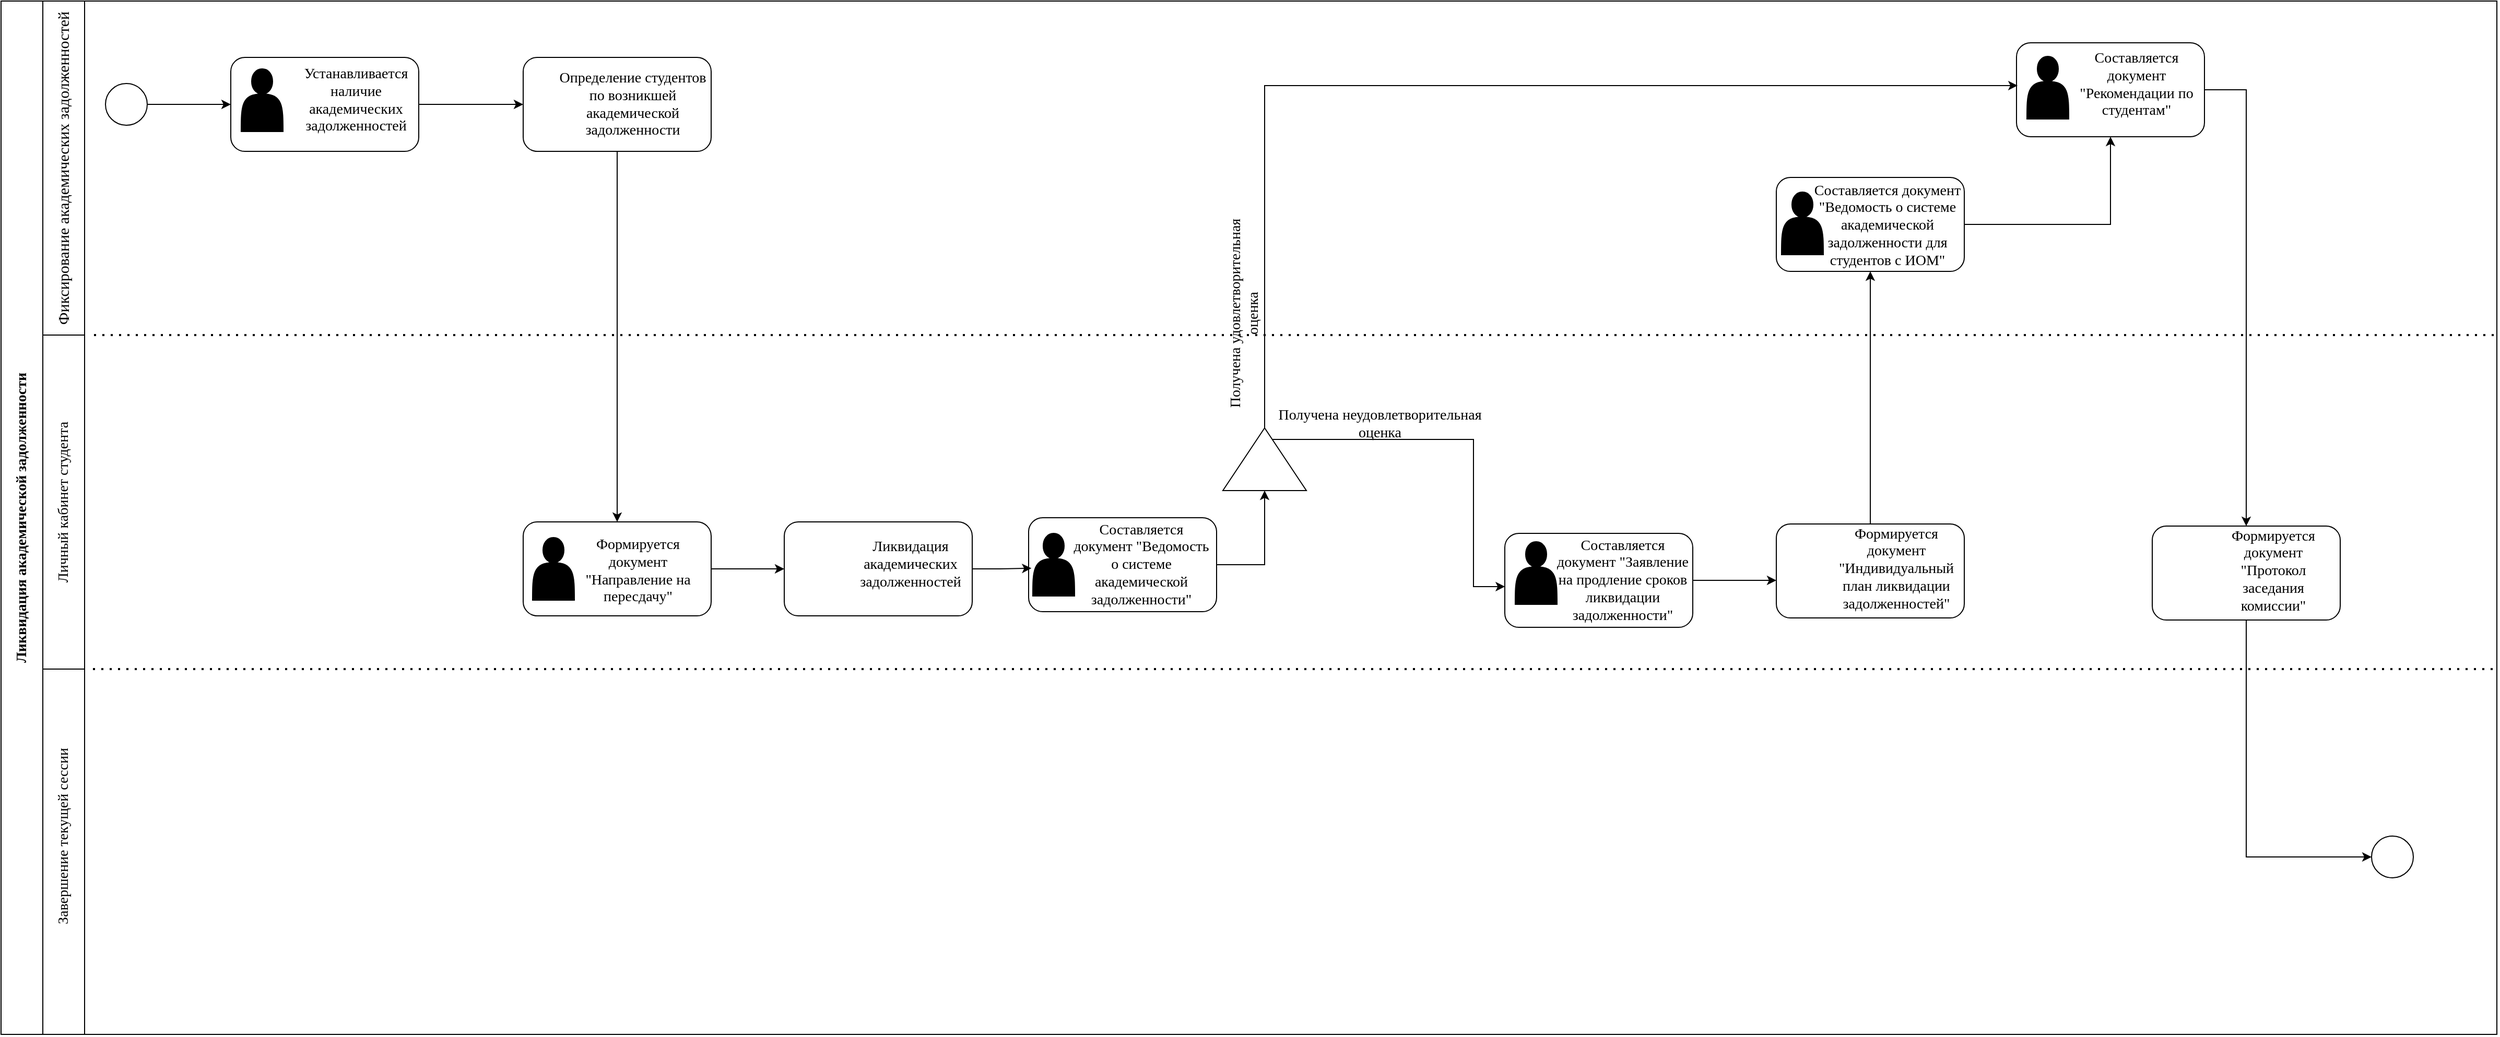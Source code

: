 <mxfile version="26.2.14">
  <diagram name="Страница — 1" id="hGediK6cKtecDrNxz5kt">
    <mxGraphModel dx="1426" dy="768" grid="1" gridSize="10" guides="1" tooltips="1" connect="1" arrows="1" fold="1" page="1" pageScale="1" pageWidth="827" pageHeight="1169" math="0" shadow="0">
      <root>
        <mxCell id="0" />
        <mxCell id="1" parent="0" />
        <mxCell id="lXRl14nX80XDygqNHP0N-2" value="&lt;font&gt;Ликвидация академической задолженности&lt;/font&gt;" style="swimlane;horizontal=0;whiteSpace=wrap;html=1;startSize=40;fontSize=14;fontFamily=Times New Roman;" parent="1" vertex="1">
          <mxGeometry x="370" y="80" width="2390" height="990" as="geometry" />
        </mxCell>
        <mxCell id="lXRl14nX80XDygqNHP0N-7" style="edgeStyle=orthogonalEdgeStyle;rounded=0;orthogonalLoop=1;jettySize=auto;html=1;entryX=0;entryY=0.5;entryDx=0;entryDy=0;fontSize=14;fontFamily=Times New Roman;" parent="lXRl14nX80XDygqNHP0N-2" source="lXRl14nX80XDygqNHP0N-1" target="lXRl14nX80XDygqNHP0N-6" edge="1">
          <mxGeometry relative="1" as="geometry" />
        </mxCell>
        <mxCell id="lXRl14nX80XDygqNHP0N-1" value="" style="ellipse;whiteSpace=wrap;html=1;aspect=fixed;fontSize=14;fontFamily=Times New Roman;" parent="lXRl14nX80XDygqNHP0N-2" vertex="1">
          <mxGeometry x="100" y="79" width="40" height="40" as="geometry" />
        </mxCell>
        <mxCell id="lXRl14nX80XDygqNHP0N-13" style="edgeStyle=orthogonalEdgeStyle;rounded=0;orthogonalLoop=1;jettySize=auto;html=1;entryX=0;entryY=0.5;entryDx=0;entryDy=0;fontSize=14;fontFamily=Times New Roman;" parent="lXRl14nX80XDygqNHP0N-2" source="lXRl14nX80XDygqNHP0N-6" target="lXRl14nX80XDygqNHP0N-28" edge="1">
          <mxGeometry relative="1" as="geometry">
            <mxPoint x="480" y="100" as="targetPoint" />
          </mxGeometry>
        </mxCell>
        <mxCell id="lXRl14nX80XDygqNHP0N-6" value="" style="rounded=1;whiteSpace=wrap;html=1;fontSize=14;fontFamily=Times New Roman;" parent="lXRl14nX80XDygqNHP0N-2" vertex="1">
          <mxGeometry x="220" y="54" width="180" height="90" as="geometry" />
        </mxCell>
        <mxCell id="lXRl14nX80XDygqNHP0N-8" value="Устанавливается наличие академических задолженностей" style="text;html=1;align=center;verticalAlign=middle;whiteSpace=wrap;rounded=0;fontSize=14;fontFamily=Times New Roman;" parent="lXRl14nX80XDygqNHP0N-2" vertex="1">
          <mxGeometry x="310" y="80" width="60" height="30" as="geometry" />
        </mxCell>
        <mxCell id="lXRl14nX80XDygqNHP0N-9" value="" style="shape=actor;whiteSpace=wrap;html=1;fillColor=#000000;fontSize=14;fontFamily=Times New Roman;" parent="lXRl14nX80XDygqNHP0N-2" vertex="1">
          <mxGeometry x="230" y="65" width="40" height="60" as="geometry" />
        </mxCell>
        <mxCell id="lXRl14nX80XDygqNHP0N-19" value="" style="endArrow=none;html=1;rounded=0;fontSize=14;fontFamily=Times New Roman;" parent="lXRl14nX80XDygqNHP0N-2" edge="1">
          <mxGeometry width="50" height="50" relative="1" as="geometry">
            <mxPoint x="40" y="640" as="sourcePoint" />
            <mxPoint x="80" y="640" as="targetPoint" />
          </mxGeometry>
        </mxCell>
        <mxCell id="lXRl14nX80XDygqNHP0N-20" value="&lt;span style=&quot;font-size: 15px; caret-color: rgb(0, 0, 0); white-space-collapse: preserve; background-color: rgb(255, 255, 255);&quot;&gt;Фиксирование академических задолженностей&lt;/span&gt;" style="text;html=1;align=center;verticalAlign=middle;whiteSpace=wrap;rounded=0;rotation=270;fontSize=14;fontFamily=Times New Roman;" parent="lXRl14nX80XDygqNHP0N-2" vertex="1">
          <mxGeometry x="-95" y="145" width="310" height="30" as="geometry" />
        </mxCell>
        <mxCell id="lXRl14nX80XDygqNHP0N-21" value="&lt;span style=&quot;color: rgb(0, 0, 0); font-style: normal; font-variant-ligatures: normal; font-variant-caps: normal; font-weight: 400; letter-spacing: normal; orphans: 2; text-indent: 0px; text-transform: none; widows: 2; word-spacing: 0px; -webkit-text-stroke-width: 0px; caret-color: rgb(0, 0, 0); white-space: pre-wrap; background-color: rgb(255, 255, 255); text-decoration-thickness: initial; text-decoration-style: initial; text-decoration-color: initial; float: none; display: inline !important;&quot;&gt;&lt;font&gt;Личный кабинет студента&lt;/font&gt;&lt;/span&gt;" style="text;html=1;align=center;verticalAlign=middle;whiteSpace=wrap;rounded=0;rotation=270;fontSize=14;fontFamily=Times New Roman;" parent="lXRl14nX80XDygqNHP0N-2" vertex="1">
          <mxGeometry x="-65" y="465" width="250" height="30" as="geometry" />
        </mxCell>
        <mxCell id="lXRl14nX80XDygqNHP0N-22" value="&lt;span&gt;Завершение текущей сессии&lt;/span&gt;" style="text;html=1;align=center;verticalAlign=middle;whiteSpace=wrap;rounded=0;rotation=270;fontSize=14;fontFamily=Times New Roman;" parent="lXRl14nX80XDygqNHP0N-2" vertex="1">
          <mxGeometry x="-45" y="785" width="210" height="30" as="geometry" />
        </mxCell>
        <mxCell id="zuz1BJk3kpaSrDafjvJY-3" style="edgeStyle=orthogonalEdgeStyle;rounded=0;orthogonalLoop=1;jettySize=auto;html=1;" parent="lXRl14nX80XDygqNHP0N-2" source="lXRl14nX80XDygqNHP0N-28" target="lXRl14nX80XDygqNHP0N-33" edge="1">
          <mxGeometry relative="1" as="geometry" />
        </mxCell>
        <mxCell id="lXRl14nX80XDygqNHP0N-28" value="" style="rounded=1;whiteSpace=wrap;html=1;fontSize=14;fontFamily=Times New Roman;" parent="lXRl14nX80XDygqNHP0N-2" vertex="1">
          <mxGeometry x="500" y="54" width="180" height="90" as="geometry" />
        </mxCell>
        <mxCell id="lXRl14nX80XDygqNHP0N-30" value="Определение студентов по возникшей академической задолженности" style="text;html=1;align=center;verticalAlign=middle;whiteSpace=wrap;rounded=0;fontSize=14;fontFamily=Times New Roman;" parent="lXRl14nX80XDygqNHP0N-2" vertex="1">
          <mxGeometry x="530" y="84" width="150" height="30" as="geometry" />
        </mxCell>
        <mxCell id="zuz1BJk3kpaSrDafjvJY-5" style="edgeStyle=orthogonalEdgeStyle;rounded=0;orthogonalLoop=1;jettySize=auto;html=1;entryX=0;entryY=0.5;entryDx=0;entryDy=0;" parent="lXRl14nX80XDygqNHP0N-2" source="lXRl14nX80XDygqNHP0N-33" target="zuz1BJk3kpaSrDafjvJY-4" edge="1">
          <mxGeometry relative="1" as="geometry" />
        </mxCell>
        <mxCell id="lXRl14nX80XDygqNHP0N-33" value="" style="rounded=1;whiteSpace=wrap;html=1;fontSize=14;fontFamily=Times New Roman;" parent="lXRl14nX80XDygqNHP0N-2" vertex="1">
          <mxGeometry x="500" y="499" width="180" height="90" as="geometry" />
        </mxCell>
        <mxCell id="lXRl14nX80XDygqNHP0N-61" value="&lt;font&gt;&lt;span&gt;Формируется документ &quot;Направление на пересдачу&quot;&lt;/span&gt;&lt;/font&gt;" style="text;html=1;align=center;verticalAlign=middle;whiteSpace=wrap;rounded=0;fontSize=14;fontFamily=Times New Roman;" parent="lXRl14nX80XDygqNHP0N-2" vertex="1">
          <mxGeometry x="540" y="531" width="140" height="30" as="geometry" />
        </mxCell>
        <mxCell id="8SZdbYfzi0waTWHuSit--15" style="edgeStyle=orthogonalEdgeStyle;rounded=0;orthogonalLoop=1;jettySize=auto;html=1;entryX=0;entryY=0.5;entryDx=0;entryDy=0;fontSize=14;fontFamily=Times New Roman;" parent="lXRl14nX80XDygqNHP0N-2" source="lXRl14nX80XDygqNHP0N-62" target="8SZdbYfzi0waTWHuSit--7" edge="1">
          <mxGeometry relative="1" as="geometry" />
        </mxCell>
        <mxCell id="lXRl14nX80XDygqNHP0N-62" value="" style="rounded=1;whiteSpace=wrap;html=1;fontSize=14;fontFamily=Times New Roman;" parent="lXRl14nX80XDygqNHP0N-2" vertex="1">
          <mxGeometry x="984" y="495" width="180" height="90" as="geometry" />
        </mxCell>
        <mxCell id="lXRl14nX80XDygqNHP0N-64" value="&lt;font&gt;Составляется документ &quot;&lt;/font&gt;&lt;span style=&quot;white-space-collapse: preserve; text-align: start; caret-color: rgb(51, 144, 236); background-color: rgb(255, 255, 255);&quot;&gt;Ведомость о системе академической задолженности&lt;/span&gt;&lt;font&gt;&quot;&lt;/font&gt;" style="text;html=1;align=center;verticalAlign=middle;whiteSpace=wrap;rounded=0;fontSize=14;fontFamily=Times New Roman;" parent="lXRl14nX80XDygqNHP0N-2" vertex="1">
          <mxGeometry x="1024" y="525" width="136" height="30" as="geometry" />
        </mxCell>
        <mxCell id="lXRl14nX80XDygqNHP0N-65" value="" style="shape=actor;whiteSpace=wrap;html=1;fillColor=#000000;fontSize=14;fontFamily=Times New Roman;" parent="lXRl14nX80XDygqNHP0N-2" vertex="1">
          <mxGeometry x="509" y="514" width="40" height="60" as="geometry" />
        </mxCell>
        <mxCell id="t-Ad2HWrcUex2jGAyZYw-2" style="edgeStyle=orthogonalEdgeStyle;rounded=0;orthogonalLoop=1;jettySize=auto;html=1;" edge="1" parent="lXRl14nX80XDygqNHP0N-2" source="lXRl14nX80XDygqNHP0N-69" target="t-Ad2HWrcUex2jGAyZYw-1">
          <mxGeometry relative="1" as="geometry">
            <Array as="points">
              <mxPoint x="2150" y="85" />
            </Array>
          </mxGeometry>
        </mxCell>
        <mxCell id="lXRl14nX80XDygqNHP0N-69" value="" style="rounded=1;whiteSpace=wrap;html=1;fontSize=14;fontFamily=Times New Roman;" parent="lXRl14nX80XDygqNHP0N-2" vertex="1">
          <mxGeometry x="1930" y="40" width="180" height="90" as="geometry" />
        </mxCell>
        <mxCell id="lXRl14nX80XDygqNHP0N-73" value="" style="shape=actor;whiteSpace=wrap;html=1;fillColor=#000000;fontSize=14;fontFamily=Times New Roman;" parent="lXRl14nX80XDygqNHP0N-2" vertex="1">
          <mxGeometry x="1940" y="53" width="40" height="60" as="geometry" />
        </mxCell>
        <mxCell id="lXRl14nX80XDygqNHP0N-74" value="&lt;span style=&quot;text-align: start; caret-color: rgb(51, 144, 236); white-space-collapse: preserve; background-color: rgb(255, 255, 255);&quot;&gt;Составляется документ &quot;Рекомендации по студентам&quot;&lt;/span&gt;" style="text;html=1;align=center;verticalAlign=middle;whiteSpace=wrap;rounded=0;fontSize=14;fontFamily=Times New Roman;" parent="lXRl14nX80XDygqNHP0N-2" vertex="1">
          <mxGeometry x="1980" y="65" width="130" height="30" as="geometry" />
        </mxCell>
        <mxCell id="lXRl14nX80XDygqNHP0N-88" value="" style="ellipse;whiteSpace=wrap;html=1;aspect=fixed;fontSize=14;fontFamily=Times New Roman;" parent="lXRl14nX80XDygqNHP0N-2" vertex="1">
          <mxGeometry x="2270" y="800" width="40" height="40" as="geometry" />
        </mxCell>
        <mxCell id="jJLaCsf0zoLCCWyRsOxb-1" value="" style="shape=image;html=1;verticalAlign=top;verticalLabelPosition=bottom;labelBackgroundColor=#ffffff;imageAspect=0;aspect=fixed;image=https://cdn0.iconfinder.com/data/icons/phosphor-fill-vol-3/256/hand-fill-128.png;direction=south;fontSize=14;fontFamily=Times New Roman;" parent="lXRl14nX80XDygqNHP0N-2" vertex="1">
          <mxGeometry x="500" y="70" width="58" height="58" as="geometry" />
        </mxCell>
        <mxCell id="e4gL7JqhmdOOGmR1RSHR-9" style="edgeStyle=orthogonalEdgeStyle;rounded=0;orthogonalLoop=1;jettySize=auto;html=1;entryX=0.5;entryY=1;entryDx=0;entryDy=0;fontSize=14;fontFamily=Times New Roman;" parent="lXRl14nX80XDygqNHP0N-2" source="jJLaCsf0zoLCCWyRsOxb-5" target="jJLaCsf0zoLCCWyRsOxb-16" edge="1">
          <mxGeometry relative="1" as="geometry" />
        </mxCell>
        <mxCell id="jJLaCsf0zoLCCWyRsOxb-5" value="" style="rounded=1;whiteSpace=wrap;html=1;fontSize=14;fontFamily=Times New Roman;" parent="lXRl14nX80XDygqNHP0N-2" vertex="1">
          <mxGeometry x="1700" y="501" width="180" height="90" as="geometry" />
        </mxCell>
        <mxCell id="jJLaCsf0zoLCCWyRsOxb-15" value="&lt;span style=&quot;text-align: start; caret-color: rgb(51, 144, 236); white-space-collapse: preserve; background-color: rgb(255, 255, 255);&quot;&gt;Формируется документ &quot;Индивидуальный план ликвидации задолженностей&quot;&lt;/span&gt;" style="text;html=1;align=center;verticalAlign=middle;whiteSpace=wrap;rounded=0;fontSize=14;fontFamily=Times New Roman;" parent="lXRl14nX80XDygqNHP0N-2" vertex="1">
          <mxGeometry x="1750" y="529" width="130" height="30" as="geometry" />
        </mxCell>
        <mxCell id="xGasRs4YRxVdpPezn0ka-2" style="edgeStyle=orthogonalEdgeStyle;rounded=0;orthogonalLoop=1;jettySize=auto;html=1;entryX=0.5;entryY=1;entryDx=0;entryDy=0;fontSize=14;" parent="lXRl14nX80XDygqNHP0N-2" source="jJLaCsf0zoLCCWyRsOxb-16" target="lXRl14nX80XDygqNHP0N-69" edge="1">
          <mxGeometry relative="1" as="geometry" />
        </mxCell>
        <mxCell id="jJLaCsf0zoLCCWyRsOxb-16" value="" style="rounded=1;whiteSpace=wrap;html=1;fontSize=14;fontFamily=Times New Roman;" parent="lXRl14nX80XDygqNHP0N-2" vertex="1">
          <mxGeometry x="1700" y="169" width="180" height="90" as="geometry" />
        </mxCell>
        <mxCell id="jJLaCsf0zoLCCWyRsOxb-18" value="&lt;span&gt;Составляется документ &quot;&lt;/span&gt;&lt;span style=&quot;text-align: start; caret-color: rgb(51, 144, 236); white-space-collapse: preserve; background-color: rgb(255, 255, 255);&quot;&gt;Ведомость о системе академической задолженности&amp;nbsp;для студентов с ИОМ&lt;/span&gt;&lt;span&gt;&quot;&lt;/span&gt;" style="text;html=1;align=center;verticalAlign=middle;whiteSpace=wrap;rounded=0;fontSize=14;fontFamily=Times New Roman;" parent="lXRl14nX80XDygqNHP0N-2" vertex="1">
          <mxGeometry x="1723" y="200" width="167" height="30" as="geometry" />
        </mxCell>
        <mxCell id="8SZdbYfzi0waTWHuSit--2" value="" style="shape=actor;whiteSpace=wrap;html=1;fillColor=#000000;fontSize=14;fontFamily=Times New Roman;" parent="lXRl14nX80XDygqNHP0N-2" vertex="1">
          <mxGeometry x="988" y="510" width="40" height="60" as="geometry" />
        </mxCell>
        <mxCell id="8SZdbYfzi0waTWHuSit--7" value="" style="triangle;whiteSpace=wrap;html=1;direction=north;fontSize=14;fontFamily=Times New Roman;" parent="lXRl14nX80XDygqNHP0N-2" vertex="1">
          <mxGeometry x="1170" y="409" width="80" height="60" as="geometry" />
        </mxCell>
        <mxCell id="8SZdbYfzi0waTWHuSit--12" style="edgeStyle=orthogonalEdgeStyle;rounded=0;orthogonalLoop=1;jettySize=auto;html=1;entryX=0.006;entryY=0.455;entryDx=0;entryDy=0;entryPerimeter=0;fontSize=14;fontFamily=Times New Roman;" parent="lXRl14nX80XDygqNHP0N-2" source="8SZdbYfzi0waTWHuSit--7" target="lXRl14nX80XDygqNHP0N-69" edge="1">
          <mxGeometry relative="1" as="geometry">
            <Array as="points">
              <mxPoint x="1210" y="81" />
            </Array>
          </mxGeometry>
        </mxCell>
        <mxCell id="8SZdbYfzi0waTWHuSit--16" value="&lt;span&gt;Получена неудовлетворительная оценка&lt;/span&gt;" style="text;html=1;align=center;verticalAlign=middle;whiteSpace=wrap;rounded=0;fontSize=14;fontFamily=Times New Roman;" parent="lXRl14nX80XDygqNHP0N-2" vertex="1">
          <mxGeometry x="1220" y="390" width="201" height="30" as="geometry" />
        </mxCell>
        <mxCell id="8SZdbYfzi0waTWHuSit--17" value="&lt;span&gt;Получена удовлетворительная оценка&lt;/span&gt;" style="text;html=1;align=center;verticalAlign=middle;whiteSpace=wrap;rounded=0;rotation=270;fontSize=14;fontFamily=Times New Roman;" parent="lXRl14nX80XDygqNHP0N-2" vertex="1">
          <mxGeometry x="1090" y="284" width="201" height="30" as="geometry" />
        </mxCell>
        <mxCell id="8SZdbYfzi0waTWHuSit--18" value="" style="rounded=1;whiteSpace=wrap;html=1;fontSize=14;fontFamily=Times New Roman;" parent="lXRl14nX80XDygqNHP0N-2" vertex="1">
          <mxGeometry x="1440" y="510" width="180" height="90" as="geometry" />
        </mxCell>
        <mxCell id="8SZdbYfzi0waTWHuSit--20" style="edgeStyle=orthogonalEdgeStyle;rounded=0;orthogonalLoop=1;jettySize=auto;html=1;entryX=0.001;entryY=0.566;entryDx=0;entryDy=0;entryPerimeter=0;fontSize=14;fontFamily=Times New Roman;" parent="lXRl14nX80XDygqNHP0N-2" source="8SZdbYfzi0waTWHuSit--7" target="8SZdbYfzi0waTWHuSit--18" edge="1">
          <mxGeometry relative="1" as="geometry">
            <Array as="points">
              <mxPoint x="1410" y="420" />
              <mxPoint x="1410" y="561" />
              <mxPoint x="1421" y="561" />
            </Array>
          </mxGeometry>
        </mxCell>
        <mxCell id="8SZdbYfzi0waTWHuSit--21" value="" style="shape=actor;whiteSpace=wrap;html=1;fillColor=#000000;fontSize=14;fontFamily=Times New Roman;" parent="lXRl14nX80XDygqNHP0N-2" vertex="1">
          <mxGeometry x="1450" y="518" width="40" height="60" as="geometry" />
        </mxCell>
        <mxCell id="8SZdbYfzi0waTWHuSit--22" value="&lt;font&gt;Составляется документ &quot;&lt;/font&gt;&lt;span&gt;Заявление на продление сроков ликвидации задолженности&lt;/span&gt;&lt;font&gt;&quot;&lt;/font&gt;" style="text;html=1;align=center;verticalAlign=middle;whiteSpace=wrap;rounded=0;fontSize=14;fontFamily=Times New Roman;" parent="lXRl14nX80XDygqNHP0N-2" vertex="1">
          <mxGeometry x="1483" y="540" width="140" height="30" as="geometry" />
        </mxCell>
        <mxCell id="8SZdbYfzi0waTWHuSit--23" value="" style="shape=actor;whiteSpace=wrap;html=1;fillColor=#000000;fontSize=14;fontFamily=Times New Roman;" parent="lXRl14nX80XDygqNHP0N-2" vertex="1">
          <mxGeometry x="1705" y="183" width="40" height="60" as="geometry" />
        </mxCell>
        <mxCell id="8SZdbYfzi0waTWHuSit--28" style="edgeStyle=orthogonalEdgeStyle;rounded=0;orthogonalLoop=1;jettySize=auto;html=1;entryX=0;entryY=0.6;entryDx=0;entryDy=0;entryPerimeter=0;fontSize=14;fontFamily=Times New Roman;" parent="lXRl14nX80XDygqNHP0N-2" source="8SZdbYfzi0waTWHuSit--18" target="jJLaCsf0zoLCCWyRsOxb-5" edge="1">
          <mxGeometry relative="1" as="geometry" />
        </mxCell>
        <mxCell id="8SZdbYfzi0waTWHuSit--29" value="" style="shape=image;html=1;verticalAlign=top;verticalLabelPosition=bottom;labelBackgroundColor=#ffffff;imageAspect=0;aspect=fixed;image=https://cdn0.iconfinder.com/data/icons/phosphor-fill-vol-3/256/hand-fill-128.png;direction=south;fontSize=14;fontFamily=Times New Roman;" parent="lXRl14nX80XDygqNHP0N-2" vertex="1">
          <mxGeometry x="1700" y="519" width="58" height="58" as="geometry" />
        </mxCell>
        <mxCell id="lXRl14nX80XDygqNHP0N-17" value="" style="endArrow=none;html=1;rounded=0;fontSize=14;fontFamily=Times New Roman;" parent="lXRl14nX80XDygqNHP0N-2" edge="1">
          <mxGeometry width="50" height="50" relative="1" as="geometry">
            <mxPoint y="960" as="sourcePoint" />
            <mxPoint y="10" as="targetPoint" />
          </mxGeometry>
        </mxCell>
        <mxCell id="lXRl14nX80XDygqNHP0N-91" value="" style="endArrow=none;html=1;rounded=0;fontSize=14;fontFamily=Times New Roman;" parent="lXRl14nX80XDygqNHP0N-2" edge="1">
          <mxGeometry width="50" height="50" relative="1" as="geometry">
            <mxPoint x="80" y="990" as="sourcePoint" />
            <mxPoint x="80" as="targetPoint" />
          </mxGeometry>
        </mxCell>
        <mxCell id="lXRl14nX80XDygqNHP0N-18" value="" style="endArrow=none;html=1;rounded=0;fontSize=14;fontFamily=Times New Roman;" parent="lXRl14nX80XDygqNHP0N-2" edge="1">
          <mxGeometry width="50" height="50" relative="1" as="geometry">
            <mxPoint x="40" y="320" as="sourcePoint" />
            <mxPoint x="80" y="320" as="targetPoint" />
          </mxGeometry>
        </mxCell>
        <mxCell id="PAPtGzIZYBixMH-nspv7-2" value="" style="endArrow=none;dashed=1;html=1;dashPattern=1 3;strokeWidth=2;rounded=0;fontSize=14;fontFamily=Times New Roman;" parent="lXRl14nX80XDygqNHP0N-2" edge="1">
          <mxGeometry width="50" height="50" relative="1" as="geometry">
            <mxPoint x="88" y="640" as="sourcePoint" />
            <mxPoint x="2390" y="640" as="targetPoint" />
          </mxGeometry>
        </mxCell>
        <mxCell id="PAPtGzIZYBixMH-nspv7-1" value="" style="endArrow=none;dashed=1;html=1;dashPattern=1 3;strokeWidth=2;rounded=0;fontSize=14;fontFamily=Times New Roman;" parent="lXRl14nX80XDygqNHP0N-2" edge="1">
          <mxGeometry width="50" height="50" relative="1" as="geometry">
            <mxPoint x="89" y="320" as="sourcePoint" />
            <mxPoint x="2390" y="320" as="targetPoint" />
          </mxGeometry>
        </mxCell>
        <mxCell id="zuz1BJk3kpaSrDafjvJY-4" value="" style="rounded=1;whiteSpace=wrap;html=1;fontSize=14;fontFamily=Times New Roman;" parent="lXRl14nX80XDygqNHP0N-2" vertex="1">
          <mxGeometry x="750" y="499" width="180" height="90" as="geometry" />
        </mxCell>
        <mxCell id="zuz1BJk3kpaSrDafjvJY-6" style="edgeStyle=orthogonalEdgeStyle;rounded=0;orthogonalLoop=1;jettySize=auto;html=1;entryX=0.015;entryY=0.538;entryDx=0;entryDy=0;entryPerimeter=0;" parent="lXRl14nX80XDygqNHP0N-2" source="zuz1BJk3kpaSrDafjvJY-4" target="lXRl14nX80XDygqNHP0N-62" edge="1">
          <mxGeometry relative="1" as="geometry" />
        </mxCell>
        <mxCell id="zuz1BJk3kpaSrDafjvJY-68" value="&lt;span&gt;Ликвидация академических задолженностей&lt;/span&gt;" style="text;html=1;align=center;verticalAlign=middle;whiteSpace=wrap;rounded=0;fontSize=14;fontFamily=Times New Roman;" parent="lXRl14nX80XDygqNHP0N-2" vertex="1">
          <mxGeometry x="796" y="525" width="150" height="30" as="geometry" />
        </mxCell>
        <mxCell id="zuz1BJk3kpaSrDafjvJY-69" value="" style="shape=image;html=1;verticalAlign=top;verticalLabelPosition=bottom;labelBackgroundColor=#ffffff;imageAspect=0;aspect=fixed;image=https://cdn0.iconfinder.com/data/icons/phosphor-fill-vol-3/256/hand-fill-128.png;direction=south;fontSize=14;fontFamily=Times New Roman;" parent="lXRl14nX80XDygqNHP0N-2" vertex="1">
          <mxGeometry x="760" y="515" width="58" height="58" as="geometry" />
        </mxCell>
        <mxCell id="t-Ad2HWrcUex2jGAyZYw-3" style="edgeStyle=orthogonalEdgeStyle;rounded=0;orthogonalLoop=1;jettySize=auto;html=1;entryX=0;entryY=0.5;entryDx=0;entryDy=0;" edge="1" parent="lXRl14nX80XDygqNHP0N-2" source="t-Ad2HWrcUex2jGAyZYw-1" target="lXRl14nX80XDygqNHP0N-88">
          <mxGeometry relative="1" as="geometry">
            <Array as="points">
              <mxPoint x="2150" y="820" />
            </Array>
          </mxGeometry>
        </mxCell>
        <mxCell id="t-Ad2HWrcUex2jGAyZYw-1" value="" style="rounded=1;whiteSpace=wrap;html=1;fontSize=14;fontFamily=Times New Roman;" vertex="1" parent="lXRl14nX80XDygqNHP0N-2">
          <mxGeometry x="2060" y="503" width="180" height="90" as="geometry" />
        </mxCell>
        <mxCell id="t-Ad2HWrcUex2jGAyZYw-4" value="&lt;span style=&quot;text-align: start; caret-color: rgb(51, 144, 236); white-space-collapse: preserve; background-color: rgb(255, 255, 255);&quot;&gt;Формируется документ &quot;Протокол заседания комиссии&quot;&lt;/span&gt;" style="text;html=1;align=center;verticalAlign=middle;whiteSpace=wrap;rounded=0;fontSize=14;fontFamily=Times New Roman;" vertex="1" parent="lXRl14nX80XDygqNHP0N-2">
          <mxGeometry x="2116" y="531" width="120" height="30" as="geometry" />
        </mxCell>
        <mxCell id="t-Ad2HWrcUex2jGAyZYw-5" value="" style="shape=image;html=1;verticalAlign=top;verticalLabelPosition=bottom;labelBackgroundColor=#ffffff;imageAspect=0;aspect=fixed;image=https://cdn0.iconfinder.com/data/icons/phosphor-fill-vol-3/256/hand-fill-128.png;direction=south;fontSize=14;fontFamily=Times New Roman;" vertex="1" parent="lXRl14nX80XDygqNHP0N-2">
          <mxGeometry x="2066" y="517" width="58" height="58" as="geometry" />
        </mxCell>
      </root>
    </mxGraphModel>
  </diagram>
</mxfile>
